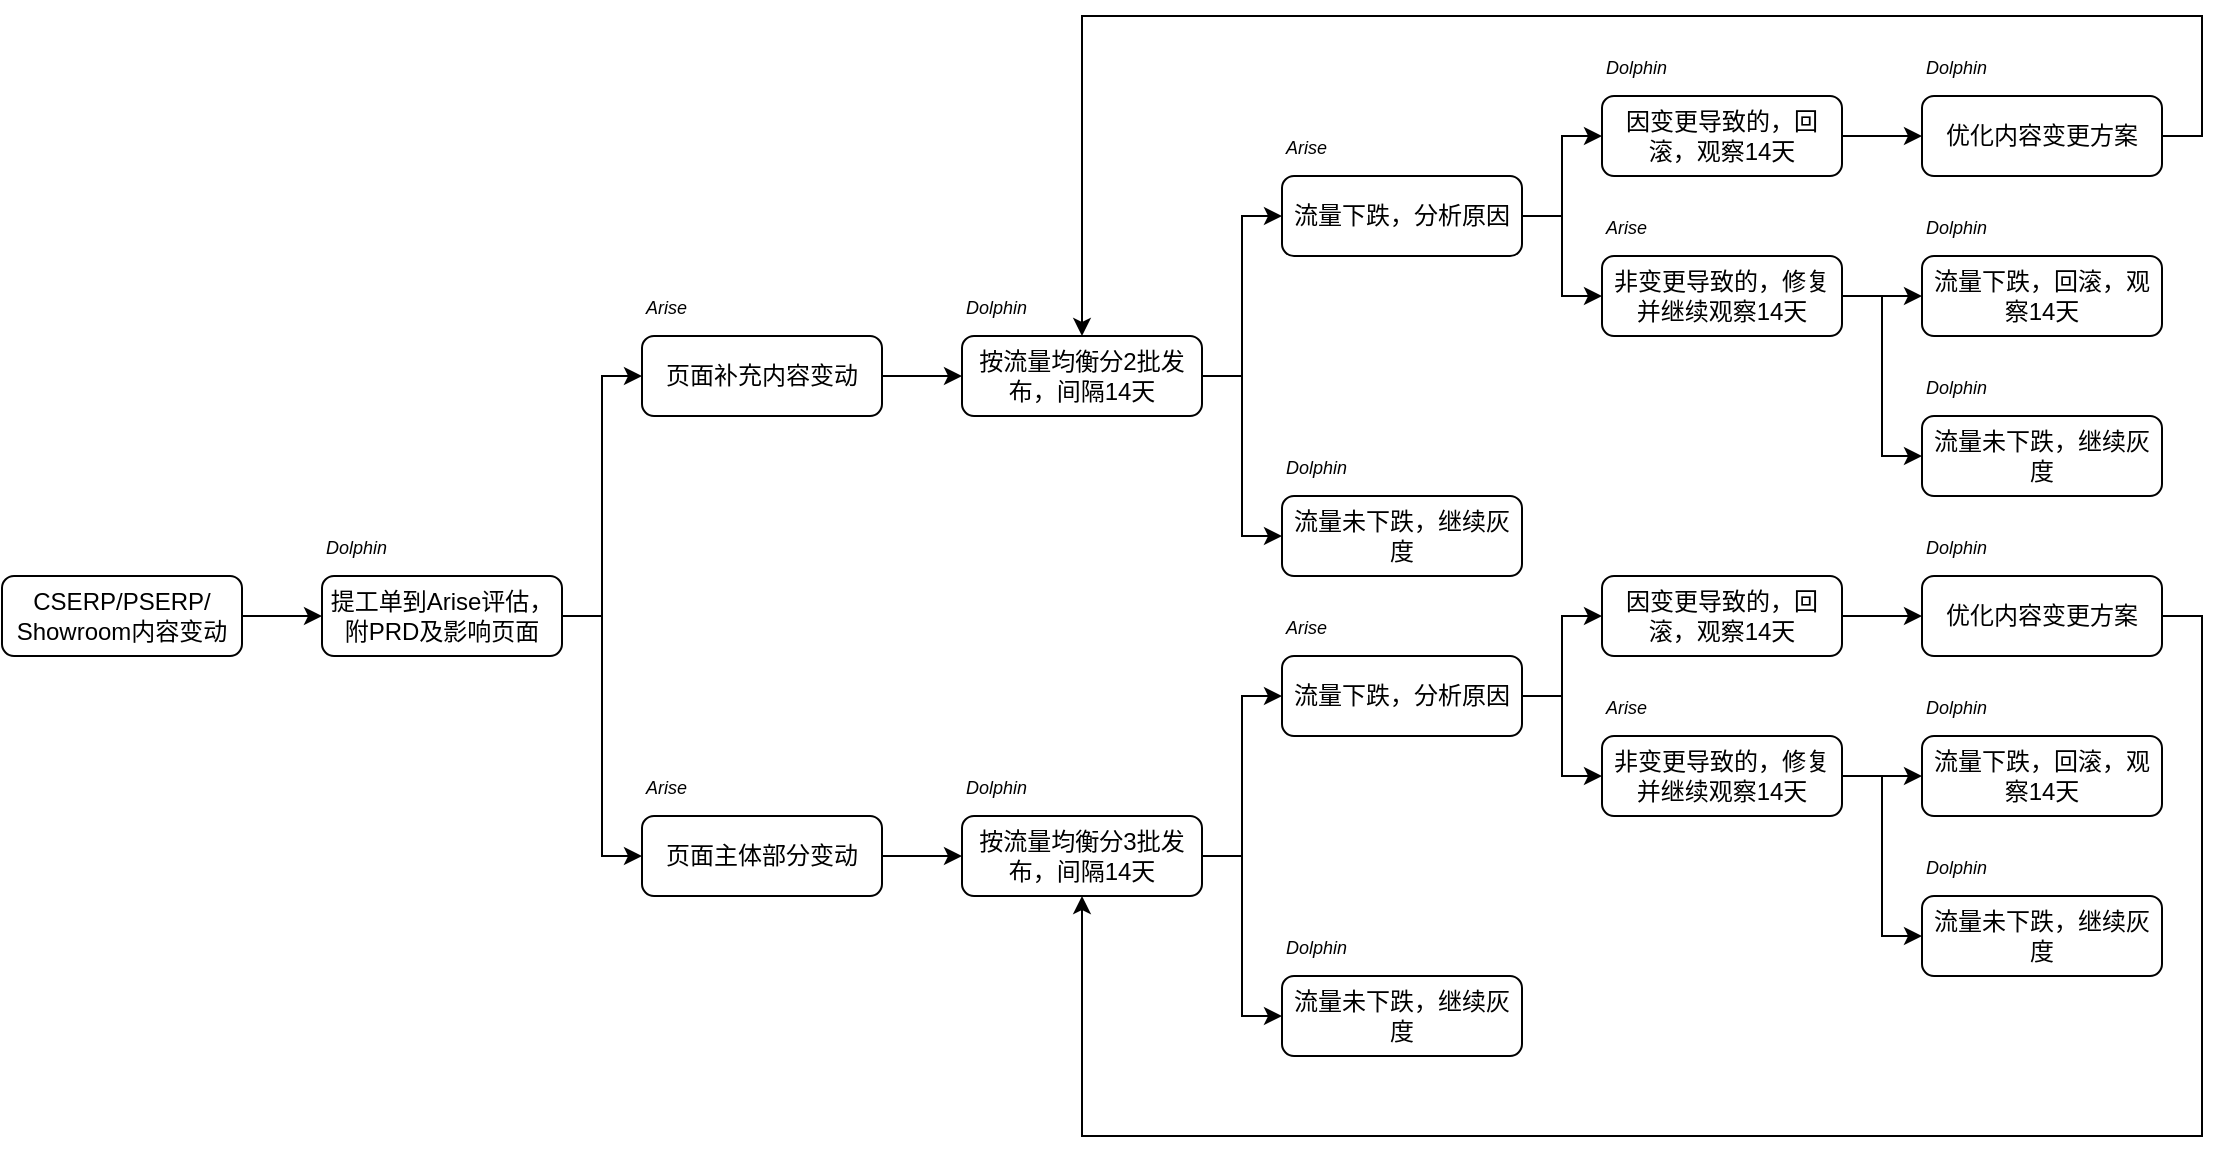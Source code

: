 <mxfile version="27.2.0">
  <diagram name="第 1 页" id="cPDzZspk4rFNg1R5x_Es">
    <mxGraphModel dx="1426" dy="1828" grid="1" gridSize="10" guides="1" tooltips="1" connect="1" arrows="1" fold="1" page="1" pageScale="1" pageWidth="827" pageHeight="1169" math="0" shadow="0">
      <root>
        <mxCell id="0" />
        <mxCell id="1" parent="0" />
        <mxCell id="_8_idL4iygTQgJaF1n6U-19" style="edgeStyle=orthogonalEdgeStyle;rounded=0;orthogonalLoop=1;jettySize=auto;html=1;exitX=1;exitY=0.5;exitDx=0;exitDy=0;entryX=0;entryY=0.5;entryDx=0;entryDy=0;" edge="1" parent="1" source="_8_idL4iygTQgJaF1n6U-1" target="_8_idL4iygTQgJaF1n6U-2">
          <mxGeometry relative="1" as="geometry" />
        </mxCell>
        <mxCell id="_8_idL4iygTQgJaF1n6U-1" value="CSERP/PSERP/&lt;div&gt;Showroom内容变动&lt;/div&gt;" style="rounded=1;whiteSpace=wrap;html=1;" vertex="1" parent="1">
          <mxGeometry x="40" y="160" width="120" height="40" as="geometry" />
        </mxCell>
        <mxCell id="_8_idL4iygTQgJaF1n6U-20" style="edgeStyle=orthogonalEdgeStyle;rounded=0;orthogonalLoop=1;jettySize=auto;html=1;exitX=1;exitY=0.5;exitDx=0;exitDy=0;entryX=0;entryY=0.5;entryDx=0;entryDy=0;" edge="1" parent="1" source="_8_idL4iygTQgJaF1n6U-2" target="_8_idL4iygTQgJaF1n6U-3">
          <mxGeometry relative="1" as="geometry" />
        </mxCell>
        <mxCell id="_8_idL4iygTQgJaF1n6U-21" style="edgeStyle=orthogonalEdgeStyle;rounded=0;orthogonalLoop=1;jettySize=auto;html=1;exitX=1;exitY=0.5;exitDx=0;exitDy=0;entryX=0;entryY=0.5;entryDx=0;entryDy=0;" edge="1" parent="1" source="_8_idL4iygTQgJaF1n6U-2" target="_8_idL4iygTQgJaF1n6U-4">
          <mxGeometry relative="1" as="geometry" />
        </mxCell>
        <mxCell id="_8_idL4iygTQgJaF1n6U-2" value="提工单到Arise评估，附PRD及影响页面" style="rounded=1;whiteSpace=wrap;html=1;" vertex="1" parent="1">
          <mxGeometry x="200" y="160" width="120" height="40" as="geometry" />
        </mxCell>
        <mxCell id="_8_idL4iygTQgJaF1n6U-22" style="edgeStyle=orthogonalEdgeStyle;rounded=0;orthogonalLoop=1;jettySize=auto;html=1;exitX=1;exitY=0.5;exitDx=0;exitDy=0;entryX=0;entryY=0.5;entryDx=0;entryDy=0;" edge="1" parent="1" source="_8_idL4iygTQgJaF1n6U-3" target="_8_idL4iygTQgJaF1n6U-5">
          <mxGeometry relative="1" as="geometry" />
        </mxCell>
        <mxCell id="_8_idL4iygTQgJaF1n6U-3" value="页面补充内容变动" style="rounded=1;whiteSpace=wrap;html=1;" vertex="1" parent="1">
          <mxGeometry x="360" y="40" width="120" height="40" as="geometry" />
        </mxCell>
        <mxCell id="_8_idL4iygTQgJaF1n6U-32" style="edgeStyle=orthogonalEdgeStyle;rounded=0;orthogonalLoop=1;jettySize=auto;html=1;exitX=1;exitY=0.5;exitDx=0;exitDy=0;entryX=0;entryY=0.5;entryDx=0;entryDy=0;" edge="1" parent="1" source="_8_idL4iygTQgJaF1n6U-4" target="_8_idL4iygTQgJaF1n6U-12">
          <mxGeometry relative="1" as="geometry" />
        </mxCell>
        <mxCell id="_8_idL4iygTQgJaF1n6U-4" value="页面主体部分变动" style="rounded=1;whiteSpace=wrap;html=1;" vertex="1" parent="1">
          <mxGeometry x="360" y="280" width="120" height="40" as="geometry" />
        </mxCell>
        <mxCell id="_8_idL4iygTQgJaF1n6U-25" style="edgeStyle=orthogonalEdgeStyle;rounded=0;orthogonalLoop=1;jettySize=auto;html=1;exitX=1;exitY=0.5;exitDx=0;exitDy=0;entryX=0;entryY=0.5;entryDx=0;entryDy=0;" edge="1" parent="1" source="_8_idL4iygTQgJaF1n6U-5" target="_8_idL4iygTQgJaF1n6U-6">
          <mxGeometry relative="1" as="geometry" />
        </mxCell>
        <mxCell id="_8_idL4iygTQgJaF1n6U-31" style="edgeStyle=orthogonalEdgeStyle;rounded=0;orthogonalLoop=1;jettySize=auto;html=1;exitX=1;exitY=0.5;exitDx=0;exitDy=0;entryX=0;entryY=0.5;entryDx=0;entryDy=0;" edge="1" parent="1" source="_8_idL4iygTQgJaF1n6U-5" target="_8_idL4iygTQgJaF1n6U-7">
          <mxGeometry relative="1" as="geometry" />
        </mxCell>
        <mxCell id="_8_idL4iygTQgJaF1n6U-5" value="按流量均衡分2批发布，间隔14天" style="rounded=1;whiteSpace=wrap;html=1;" vertex="1" parent="1">
          <mxGeometry x="520" y="40" width="120" height="40" as="geometry" />
        </mxCell>
        <mxCell id="_8_idL4iygTQgJaF1n6U-26" style="edgeStyle=orthogonalEdgeStyle;rounded=0;orthogonalLoop=1;jettySize=auto;html=1;exitX=1;exitY=0.5;exitDx=0;exitDy=0;entryX=0;entryY=0.5;entryDx=0;entryDy=0;" edge="1" parent="1" source="_8_idL4iygTQgJaF1n6U-6" target="_8_idL4iygTQgJaF1n6U-8">
          <mxGeometry relative="1" as="geometry" />
        </mxCell>
        <mxCell id="_8_idL4iygTQgJaF1n6U-28" style="edgeStyle=orthogonalEdgeStyle;rounded=0;orthogonalLoop=1;jettySize=auto;html=1;exitX=1;exitY=0.5;exitDx=0;exitDy=0;entryX=0;entryY=0.5;entryDx=0;entryDy=0;" edge="1" parent="1" source="_8_idL4iygTQgJaF1n6U-6" target="_8_idL4iygTQgJaF1n6U-17">
          <mxGeometry relative="1" as="geometry" />
        </mxCell>
        <mxCell id="_8_idL4iygTQgJaF1n6U-6" value="流量下跌，分析原因" style="rounded=1;whiteSpace=wrap;html=1;" vertex="1" parent="1">
          <mxGeometry x="680" y="-40" width="120" height="40" as="geometry" />
        </mxCell>
        <mxCell id="_8_idL4iygTQgJaF1n6U-7" value="流量未下跌，继续灰度" style="rounded=1;whiteSpace=wrap;html=1;" vertex="1" parent="1">
          <mxGeometry x="680" y="120" width="120" height="40" as="geometry" />
        </mxCell>
        <mxCell id="_8_idL4iygTQgJaF1n6U-27" style="edgeStyle=orthogonalEdgeStyle;rounded=0;orthogonalLoop=1;jettySize=auto;html=1;exitX=1;exitY=0.5;exitDx=0;exitDy=0;entryX=0;entryY=0.5;entryDx=0;entryDy=0;" edge="1" parent="1" source="_8_idL4iygTQgJaF1n6U-8" target="_8_idL4iygTQgJaF1n6U-10">
          <mxGeometry relative="1" as="geometry" />
        </mxCell>
        <mxCell id="_8_idL4iygTQgJaF1n6U-8" value="因变更导致的，回滚，观察14天" style="rounded=1;whiteSpace=wrap;html=1;" vertex="1" parent="1">
          <mxGeometry x="840" y="-80" width="120" height="40" as="geometry" />
        </mxCell>
        <mxCell id="_8_idL4iygTQgJaF1n6U-41" style="edgeStyle=orthogonalEdgeStyle;rounded=0;orthogonalLoop=1;jettySize=auto;html=1;exitX=1;exitY=0.5;exitDx=0;exitDy=0;entryX=0.5;entryY=0;entryDx=0;entryDy=0;" edge="1" parent="1" source="_8_idL4iygTQgJaF1n6U-10" target="_8_idL4iygTQgJaF1n6U-5">
          <mxGeometry relative="1" as="geometry">
            <Array as="points">
              <mxPoint x="1140" y="-60" />
              <mxPoint x="1140" y="-120" />
              <mxPoint x="580" y="-120" />
            </Array>
          </mxGeometry>
        </mxCell>
        <mxCell id="_8_idL4iygTQgJaF1n6U-10" value="优化内容变更方案" style="rounded=1;whiteSpace=wrap;html=1;" vertex="1" parent="1">
          <mxGeometry x="1000" y="-80" width="120" height="40" as="geometry" />
        </mxCell>
        <mxCell id="_8_idL4iygTQgJaF1n6U-33" style="edgeStyle=orthogonalEdgeStyle;rounded=0;orthogonalLoop=1;jettySize=auto;html=1;exitX=1;exitY=0.5;exitDx=0;exitDy=0;entryX=0;entryY=0.5;entryDx=0;entryDy=0;" edge="1" parent="1" source="_8_idL4iygTQgJaF1n6U-12" target="_8_idL4iygTQgJaF1n6U-13">
          <mxGeometry relative="1" as="geometry" />
        </mxCell>
        <mxCell id="_8_idL4iygTQgJaF1n6U-42" style="edgeStyle=orthogonalEdgeStyle;rounded=0;orthogonalLoop=1;jettySize=auto;html=1;exitX=1;exitY=0.5;exitDx=0;exitDy=0;entryX=0;entryY=0.5;entryDx=0;entryDy=0;" edge="1" parent="1" source="_8_idL4iygTQgJaF1n6U-12" target="_8_idL4iygTQgJaF1n6U-14">
          <mxGeometry relative="1" as="geometry" />
        </mxCell>
        <mxCell id="_8_idL4iygTQgJaF1n6U-12" value="按流量均衡分3批发布，间隔14天" style="rounded=1;whiteSpace=wrap;html=1;" vertex="1" parent="1">
          <mxGeometry x="520" y="280" width="120" height="40" as="geometry" />
        </mxCell>
        <mxCell id="_8_idL4iygTQgJaF1n6U-34" style="edgeStyle=orthogonalEdgeStyle;rounded=0;orthogonalLoop=1;jettySize=auto;html=1;exitX=1;exitY=0.5;exitDx=0;exitDy=0;entryX=0;entryY=0.5;entryDx=0;entryDy=0;" edge="1" parent="1" source="_8_idL4iygTQgJaF1n6U-13" target="_8_idL4iygTQgJaF1n6U-15">
          <mxGeometry relative="1" as="geometry" />
        </mxCell>
        <mxCell id="_8_idL4iygTQgJaF1n6U-35" style="edgeStyle=orthogonalEdgeStyle;rounded=0;orthogonalLoop=1;jettySize=auto;html=1;exitX=1;exitY=0.5;exitDx=0;exitDy=0;entryX=0;entryY=0.5;entryDx=0;entryDy=0;" edge="1" parent="1" source="_8_idL4iygTQgJaF1n6U-13" target="_8_idL4iygTQgJaF1n6U-18">
          <mxGeometry relative="1" as="geometry" />
        </mxCell>
        <mxCell id="_8_idL4iygTQgJaF1n6U-13" value="流量下跌，分析原因" style="rounded=1;whiteSpace=wrap;html=1;" vertex="1" parent="1">
          <mxGeometry x="680" y="200" width="120" height="40" as="geometry" />
        </mxCell>
        <mxCell id="_8_idL4iygTQgJaF1n6U-14" value="流量未下跌，继续灰度" style="rounded=1;whiteSpace=wrap;html=1;" vertex="1" parent="1">
          <mxGeometry x="680" y="360" width="120" height="40" as="geometry" />
        </mxCell>
        <mxCell id="_8_idL4iygTQgJaF1n6U-38" style="edgeStyle=orthogonalEdgeStyle;rounded=0;orthogonalLoop=1;jettySize=auto;html=1;exitX=1;exitY=0.5;exitDx=0;exitDy=0;entryX=0;entryY=0.5;entryDx=0;entryDy=0;" edge="1" parent="1" source="_8_idL4iygTQgJaF1n6U-15" target="_8_idL4iygTQgJaF1n6U-16">
          <mxGeometry relative="1" as="geometry" />
        </mxCell>
        <mxCell id="_8_idL4iygTQgJaF1n6U-15" value="因变更导致的，回滚，观察14天" style="rounded=1;whiteSpace=wrap;html=1;" vertex="1" parent="1">
          <mxGeometry x="840" y="160" width="120" height="40" as="geometry" />
        </mxCell>
        <mxCell id="_8_idL4iygTQgJaF1n6U-43" style="edgeStyle=orthogonalEdgeStyle;rounded=0;orthogonalLoop=1;jettySize=auto;html=1;exitX=1;exitY=0.5;exitDx=0;exitDy=0;entryX=0.5;entryY=1;entryDx=0;entryDy=0;" edge="1" parent="1" source="_8_idL4iygTQgJaF1n6U-16" target="_8_idL4iygTQgJaF1n6U-12">
          <mxGeometry relative="1" as="geometry">
            <Array as="points">
              <mxPoint x="1140" y="180" />
              <mxPoint x="1140" y="440" />
              <mxPoint x="580" y="440" />
            </Array>
          </mxGeometry>
        </mxCell>
        <mxCell id="_8_idL4iygTQgJaF1n6U-16" value="优化内容变更方案" style="rounded=1;whiteSpace=wrap;html=1;" vertex="1" parent="1">
          <mxGeometry x="1000" y="160" width="120" height="40" as="geometry" />
        </mxCell>
        <mxCell id="_8_idL4iygTQgJaF1n6U-29" style="edgeStyle=orthogonalEdgeStyle;rounded=0;orthogonalLoop=1;jettySize=auto;html=1;exitX=1;exitY=0.5;exitDx=0;exitDy=0;entryX=0;entryY=0.5;entryDx=0;entryDy=0;" edge="1" parent="1" source="_8_idL4iygTQgJaF1n6U-17" target="_8_idL4iygTQgJaF1n6U-23">
          <mxGeometry relative="1" as="geometry" />
        </mxCell>
        <mxCell id="_8_idL4iygTQgJaF1n6U-30" style="edgeStyle=orthogonalEdgeStyle;rounded=0;orthogonalLoop=1;jettySize=auto;html=1;exitX=1;exitY=0.5;exitDx=0;exitDy=0;entryX=0;entryY=0.5;entryDx=0;entryDy=0;" edge="1" parent="1" source="_8_idL4iygTQgJaF1n6U-17" target="_8_idL4iygTQgJaF1n6U-24">
          <mxGeometry relative="1" as="geometry" />
        </mxCell>
        <mxCell id="_8_idL4iygTQgJaF1n6U-17" value="非变更导致的，修复并继续观察14天" style="rounded=1;whiteSpace=wrap;html=1;" vertex="1" parent="1">
          <mxGeometry x="840" width="120" height="40" as="geometry" />
        </mxCell>
        <mxCell id="_8_idL4iygTQgJaF1n6U-39" style="edgeStyle=orthogonalEdgeStyle;rounded=0;orthogonalLoop=1;jettySize=auto;html=1;exitX=1;exitY=0.5;exitDx=0;exitDy=0;entryX=0;entryY=0.5;entryDx=0;entryDy=0;" edge="1" parent="1" source="_8_idL4iygTQgJaF1n6U-18" target="_8_idL4iygTQgJaF1n6U-36">
          <mxGeometry relative="1" as="geometry" />
        </mxCell>
        <mxCell id="_8_idL4iygTQgJaF1n6U-40" style="edgeStyle=orthogonalEdgeStyle;rounded=0;orthogonalLoop=1;jettySize=auto;html=1;exitX=1;exitY=0.5;exitDx=0;exitDy=0;entryX=0;entryY=0.5;entryDx=0;entryDy=0;" edge="1" parent="1" source="_8_idL4iygTQgJaF1n6U-18" target="_8_idL4iygTQgJaF1n6U-37">
          <mxGeometry relative="1" as="geometry" />
        </mxCell>
        <mxCell id="_8_idL4iygTQgJaF1n6U-18" value="非变更导致的，修复并继续观察14天" style="rounded=1;whiteSpace=wrap;html=1;" vertex="1" parent="1">
          <mxGeometry x="840" y="240" width="120" height="40" as="geometry" />
        </mxCell>
        <mxCell id="_8_idL4iygTQgJaF1n6U-23" value="流量下跌，回滚，观察14天" style="rounded=1;whiteSpace=wrap;html=1;" vertex="1" parent="1">
          <mxGeometry x="1000" width="120" height="40" as="geometry" />
        </mxCell>
        <mxCell id="_8_idL4iygTQgJaF1n6U-24" value="流量未下跌，继续灰度" style="rounded=1;whiteSpace=wrap;html=1;" vertex="1" parent="1">
          <mxGeometry x="1000" y="80" width="120" height="40" as="geometry" />
        </mxCell>
        <mxCell id="_8_idL4iygTQgJaF1n6U-36" value="流量下跌，回滚，观察14天" style="rounded=1;whiteSpace=wrap;html=1;" vertex="1" parent="1">
          <mxGeometry x="1000" y="240" width="120" height="40" as="geometry" />
        </mxCell>
        <mxCell id="_8_idL4iygTQgJaF1n6U-37" value="流量未下跌，继续灰度" style="rounded=1;whiteSpace=wrap;html=1;" vertex="1" parent="1">
          <mxGeometry x="1000" y="320" width="120" height="40" as="geometry" />
        </mxCell>
        <mxCell id="_8_idL4iygTQgJaF1n6U-45" value="&lt;font style=&quot;font-size: 9px;&quot;&gt;&lt;i&gt;Dolphin&lt;/i&gt;&lt;/font&gt;" style="text;html=1;align=left;verticalAlign=middle;whiteSpace=wrap;rounded=0;" vertex="1" parent="1">
          <mxGeometry x="200" y="130" width="40" height="30" as="geometry" />
        </mxCell>
        <mxCell id="_8_idL4iygTQgJaF1n6U-48" value="&lt;font style=&quot;font-size: 9px;&quot;&gt;&lt;i&gt;Arise&lt;/i&gt;&lt;/font&gt;" style="text;html=1;align=left;verticalAlign=middle;whiteSpace=wrap;rounded=0;" vertex="1" parent="1">
          <mxGeometry x="360" y="10" width="40" height="30" as="geometry" />
        </mxCell>
        <mxCell id="_8_idL4iygTQgJaF1n6U-49" value="&lt;font style=&quot;font-size: 9px;&quot;&gt;&lt;i&gt;Arise&lt;/i&gt;&lt;/font&gt;" style="text;html=1;align=left;verticalAlign=middle;whiteSpace=wrap;rounded=0;" vertex="1" parent="1">
          <mxGeometry x="360" y="250" width="40" height="30" as="geometry" />
        </mxCell>
        <mxCell id="_8_idL4iygTQgJaF1n6U-51" value="&lt;font style=&quot;font-size: 9px;&quot;&gt;&lt;i&gt;Dolphin&lt;/i&gt;&lt;/font&gt;" style="text;html=1;align=left;verticalAlign=middle;whiteSpace=wrap;rounded=0;" vertex="1" parent="1">
          <mxGeometry x="520" y="10" width="40" height="30" as="geometry" />
        </mxCell>
        <mxCell id="_8_idL4iygTQgJaF1n6U-52" value="&lt;font style=&quot;font-size: 9px;&quot;&gt;&lt;i&gt;Dolphin&lt;/i&gt;&lt;/font&gt;" style="text;html=1;align=left;verticalAlign=middle;whiteSpace=wrap;rounded=0;" vertex="1" parent="1">
          <mxGeometry x="520" y="250" width="40" height="30" as="geometry" />
        </mxCell>
        <mxCell id="_8_idL4iygTQgJaF1n6U-53" value="&lt;font style=&quot;font-size: 9px;&quot;&gt;&lt;i&gt;Arise&lt;/i&gt;&lt;/font&gt;" style="text;html=1;align=left;verticalAlign=middle;whiteSpace=wrap;rounded=0;" vertex="1" parent="1">
          <mxGeometry x="680" y="-70" width="40" height="30" as="geometry" />
        </mxCell>
        <mxCell id="_8_idL4iygTQgJaF1n6U-54" value="&lt;font style=&quot;font-size: 9px;&quot;&gt;&lt;i&gt;Arise&lt;/i&gt;&lt;/font&gt;" style="text;html=1;align=left;verticalAlign=middle;whiteSpace=wrap;rounded=0;" vertex="1" parent="1">
          <mxGeometry x="680" y="170" width="40" height="30" as="geometry" />
        </mxCell>
        <mxCell id="_8_idL4iygTQgJaF1n6U-55" value="&lt;font style=&quot;font-size: 9px;&quot;&gt;&lt;i&gt;Dolphin&lt;/i&gt;&lt;/font&gt;" style="text;html=1;align=left;verticalAlign=middle;whiteSpace=wrap;rounded=0;" vertex="1" parent="1">
          <mxGeometry x="680" y="90" width="40" height="30" as="geometry" />
        </mxCell>
        <mxCell id="_8_idL4iygTQgJaF1n6U-56" value="&lt;font style=&quot;font-size: 9px;&quot;&gt;&lt;i&gt;Dolphin&lt;/i&gt;&lt;/font&gt;" style="text;html=1;align=left;verticalAlign=middle;whiteSpace=wrap;rounded=0;" vertex="1" parent="1">
          <mxGeometry x="680" y="330" width="40" height="30" as="geometry" />
        </mxCell>
        <mxCell id="_8_idL4iygTQgJaF1n6U-57" value="&lt;font style=&quot;font-size: 9px;&quot;&gt;&lt;i&gt;Arise&lt;/i&gt;&lt;/font&gt;" style="text;html=1;align=left;verticalAlign=middle;whiteSpace=wrap;rounded=0;" vertex="1" parent="1">
          <mxGeometry x="840" y="-30" width="40" height="30" as="geometry" />
        </mxCell>
        <mxCell id="_8_idL4iygTQgJaF1n6U-58" value="&lt;font style=&quot;font-size: 9px;&quot;&gt;&lt;i&gt;Arise&lt;/i&gt;&lt;/font&gt;" style="text;html=1;align=left;verticalAlign=middle;whiteSpace=wrap;rounded=0;" vertex="1" parent="1">
          <mxGeometry x="840" y="210" width="40" height="30" as="geometry" />
        </mxCell>
        <mxCell id="_8_idL4iygTQgJaF1n6U-60" value="&lt;font style=&quot;font-size: 9px;&quot;&gt;&lt;i&gt;Dolphin&lt;/i&gt;&lt;/font&gt;" style="text;html=1;align=left;verticalAlign=middle;whiteSpace=wrap;rounded=0;" vertex="1" parent="1">
          <mxGeometry x="840" y="-110" width="40" height="30" as="geometry" />
        </mxCell>
        <mxCell id="_8_idL4iygTQgJaF1n6U-61" value="&lt;font style=&quot;font-size: 9px;&quot;&gt;&lt;i&gt;Dolphin&lt;/i&gt;&lt;/font&gt;" style="text;html=1;align=left;verticalAlign=middle;whiteSpace=wrap;rounded=0;" vertex="1" parent="1">
          <mxGeometry x="1000" y="-110" width="40" height="30" as="geometry" />
        </mxCell>
        <mxCell id="_8_idL4iygTQgJaF1n6U-62" value="&lt;font style=&quot;font-size: 9px;&quot;&gt;&lt;i&gt;Dolphin&lt;/i&gt;&lt;/font&gt;" style="text;html=1;align=left;verticalAlign=middle;whiteSpace=wrap;rounded=0;" vertex="1" parent="1">
          <mxGeometry x="1000" y="-30" width="40" height="30" as="geometry" />
        </mxCell>
        <mxCell id="_8_idL4iygTQgJaF1n6U-63" value="&lt;font style=&quot;font-size: 9px;&quot;&gt;&lt;i&gt;Dolphin&lt;/i&gt;&lt;/font&gt;" style="text;html=1;align=left;verticalAlign=middle;whiteSpace=wrap;rounded=0;" vertex="1" parent="1">
          <mxGeometry x="1000" y="50" width="40" height="30" as="geometry" />
        </mxCell>
        <mxCell id="_8_idL4iygTQgJaF1n6U-64" value="&lt;font style=&quot;font-size: 9px;&quot;&gt;&lt;i&gt;Dolphin&lt;/i&gt;&lt;/font&gt;" style="text;html=1;align=left;verticalAlign=middle;whiteSpace=wrap;rounded=0;" vertex="1" parent="1">
          <mxGeometry x="1000" y="130" width="40" height="30" as="geometry" />
        </mxCell>
        <mxCell id="_8_idL4iygTQgJaF1n6U-65" value="&lt;font style=&quot;font-size: 9px;&quot;&gt;&lt;i&gt;Dolphin&lt;/i&gt;&lt;/font&gt;" style="text;html=1;align=left;verticalAlign=middle;whiteSpace=wrap;rounded=0;" vertex="1" parent="1">
          <mxGeometry x="1000" y="210" width="40" height="30" as="geometry" />
        </mxCell>
        <mxCell id="_8_idL4iygTQgJaF1n6U-66" value="&lt;font style=&quot;font-size: 9px;&quot;&gt;&lt;i&gt;Dolphin&lt;/i&gt;&lt;/font&gt;" style="text;html=1;align=left;verticalAlign=middle;whiteSpace=wrap;rounded=0;" vertex="1" parent="1">
          <mxGeometry x="1000" y="290" width="40" height="30" as="geometry" />
        </mxCell>
      </root>
    </mxGraphModel>
  </diagram>
</mxfile>

